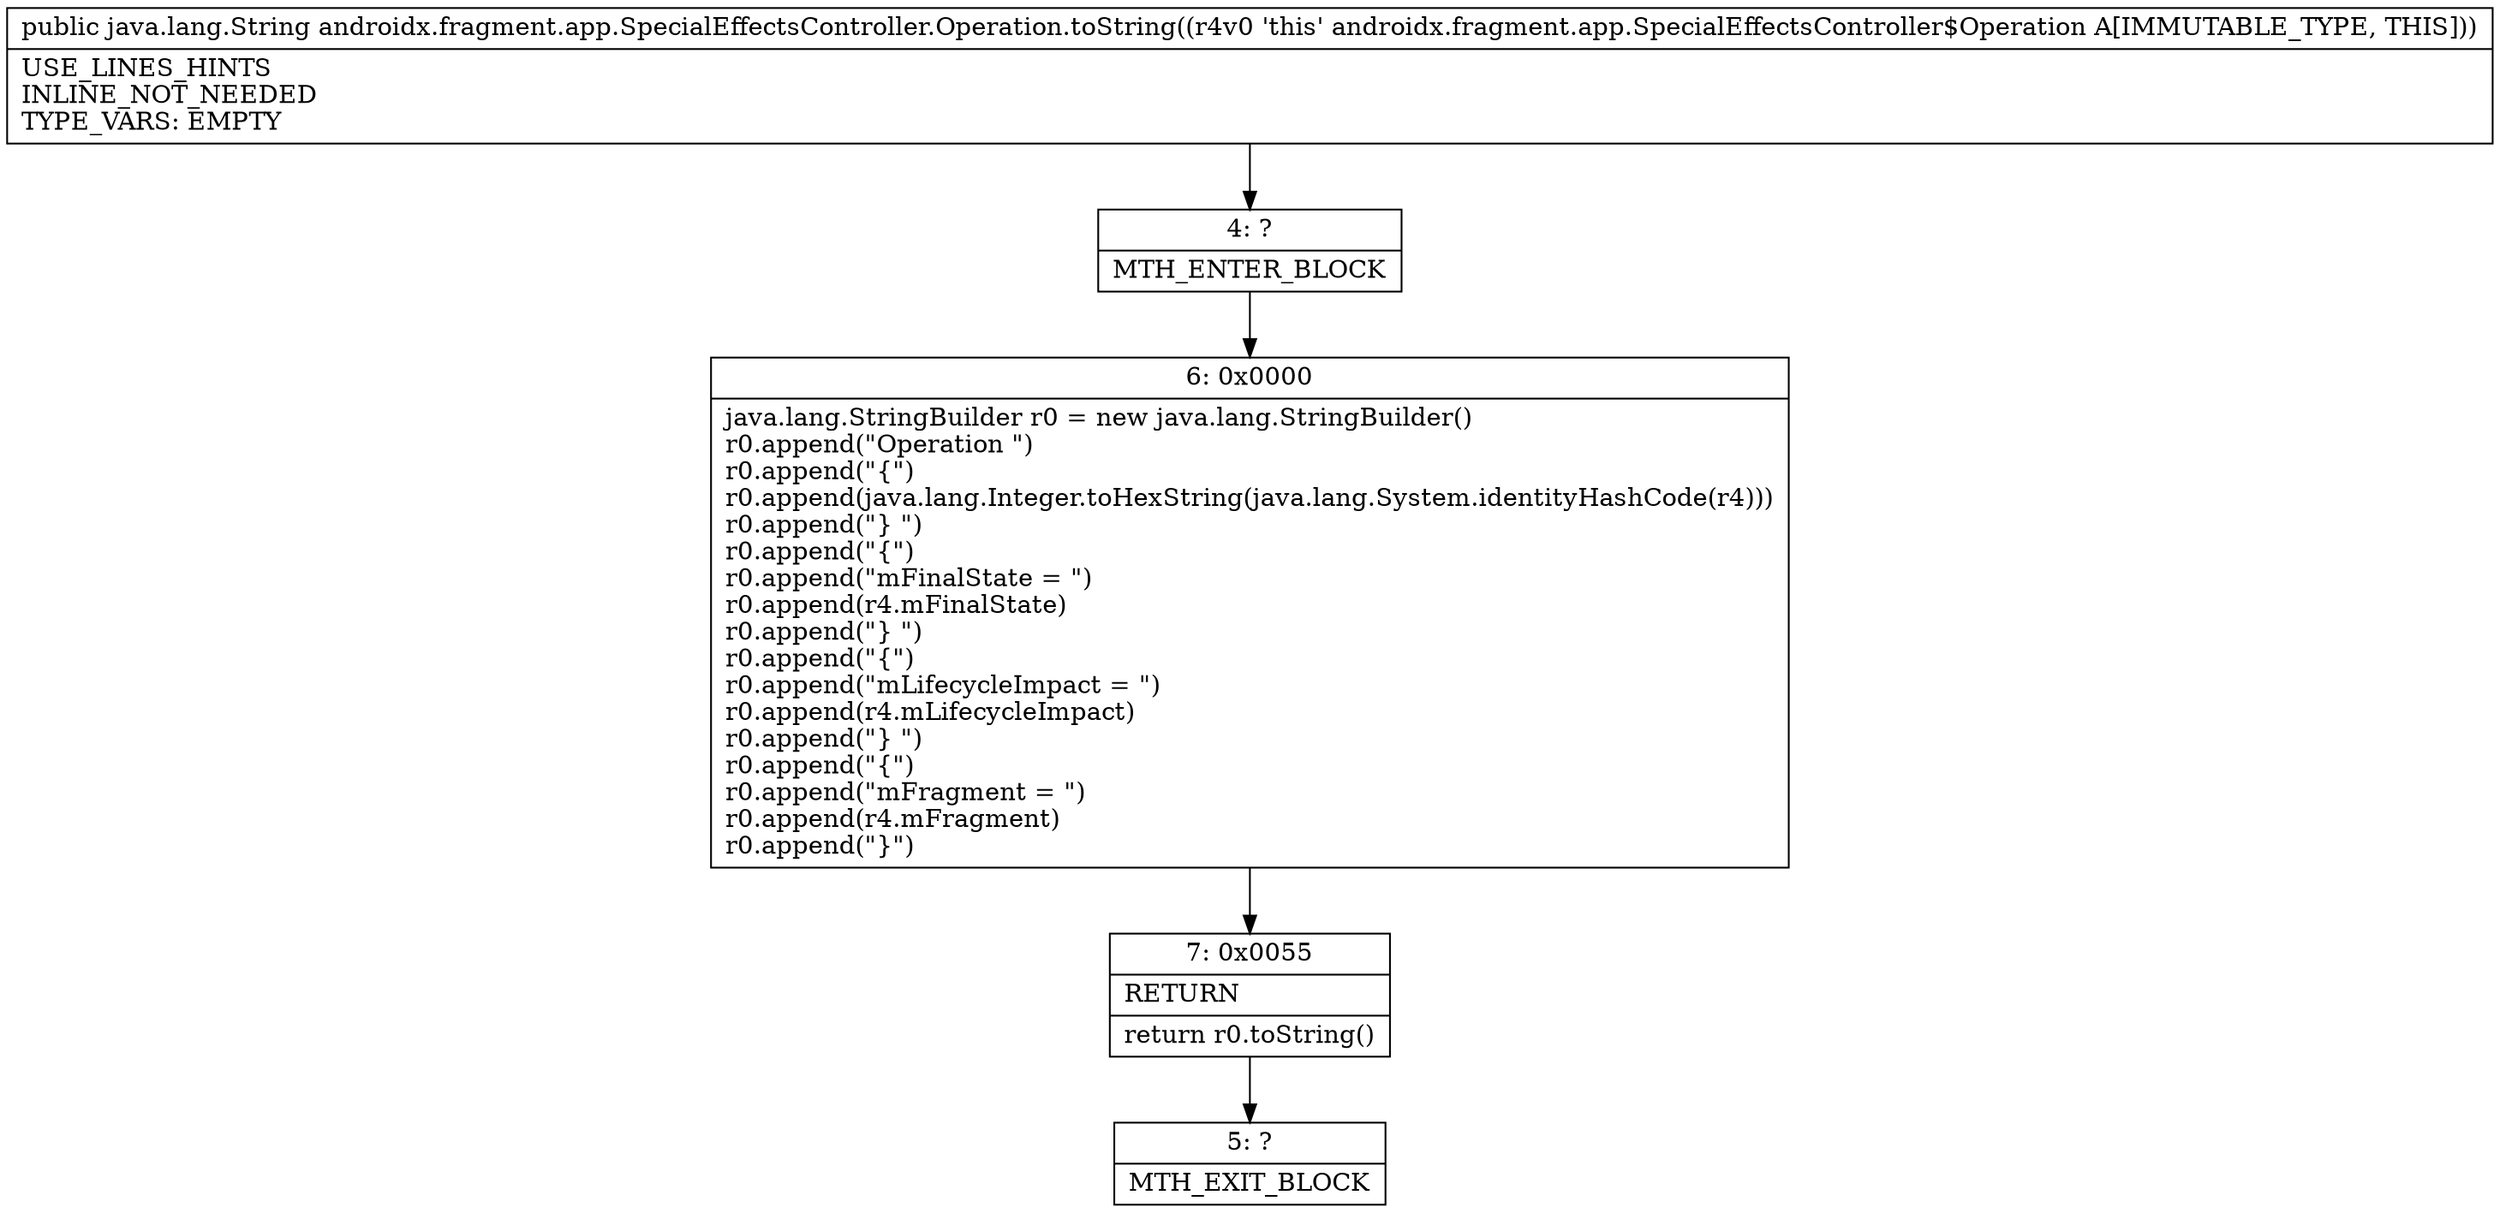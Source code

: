 digraph "CFG forandroidx.fragment.app.SpecialEffectsController.Operation.toString()Ljava\/lang\/String;" {
Node_4 [shape=record,label="{4\:\ ?|MTH_ENTER_BLOCK\l}"];
Node_6 [shape=record,label="{6\:\ 0x0000|java.lang.StringBuilder r0 = new java.lang.StringBuilder()\lr0.append(\"Operation \")\lr0.append(\"\{\")\lr0.append(java.lang.Integer.toHexString(java.lang.System.identityHashCode(r4)))\lr0.append(\"\} \")\lr0.append(\"\{\")\lr0.append(\"mFinalState = \")\lr0.append(r4.mFinalState)\lr0.append(\"\} \")\lr0.append(\"\{\")\lr0.append(\"mLifecycleImpact = \")\lr0.append(r4.mLifecycleImpact)\lr0.append(\"\} \")\lr0.append(\"\{\")\lr0.append(\"mFragment = \")\lr0.append(r4.mFragment)\lr0.append(\"\}\")\l}"];
Node_7 [shape=record,label="{7\:\ 0x0055|RETURN\l|return r0.toString()\l}"];
Node_5 [shape=record,label="{5\:\ ?|MTH_EXIT_BLOCK\l}"];
MethodNode[shape=record,label="{public java.lang.String androidx.fragment.app.SpecialEffectsController.Operation.toString((r4v0 'this' androidx.fragment.app.SpecialEffectsController$Operation A[IMMUTABLE_TYPE, THIS]))  | USE_LINES_HINTS\lINLINE_NOT_NEEDED\lTYPE_VARS: EMPTY\l}"];
MethodNode -> Node_4;Node_4 -> Node_6;
Node_6 -> Node_7;
Node_7 -> Node_5;
}

